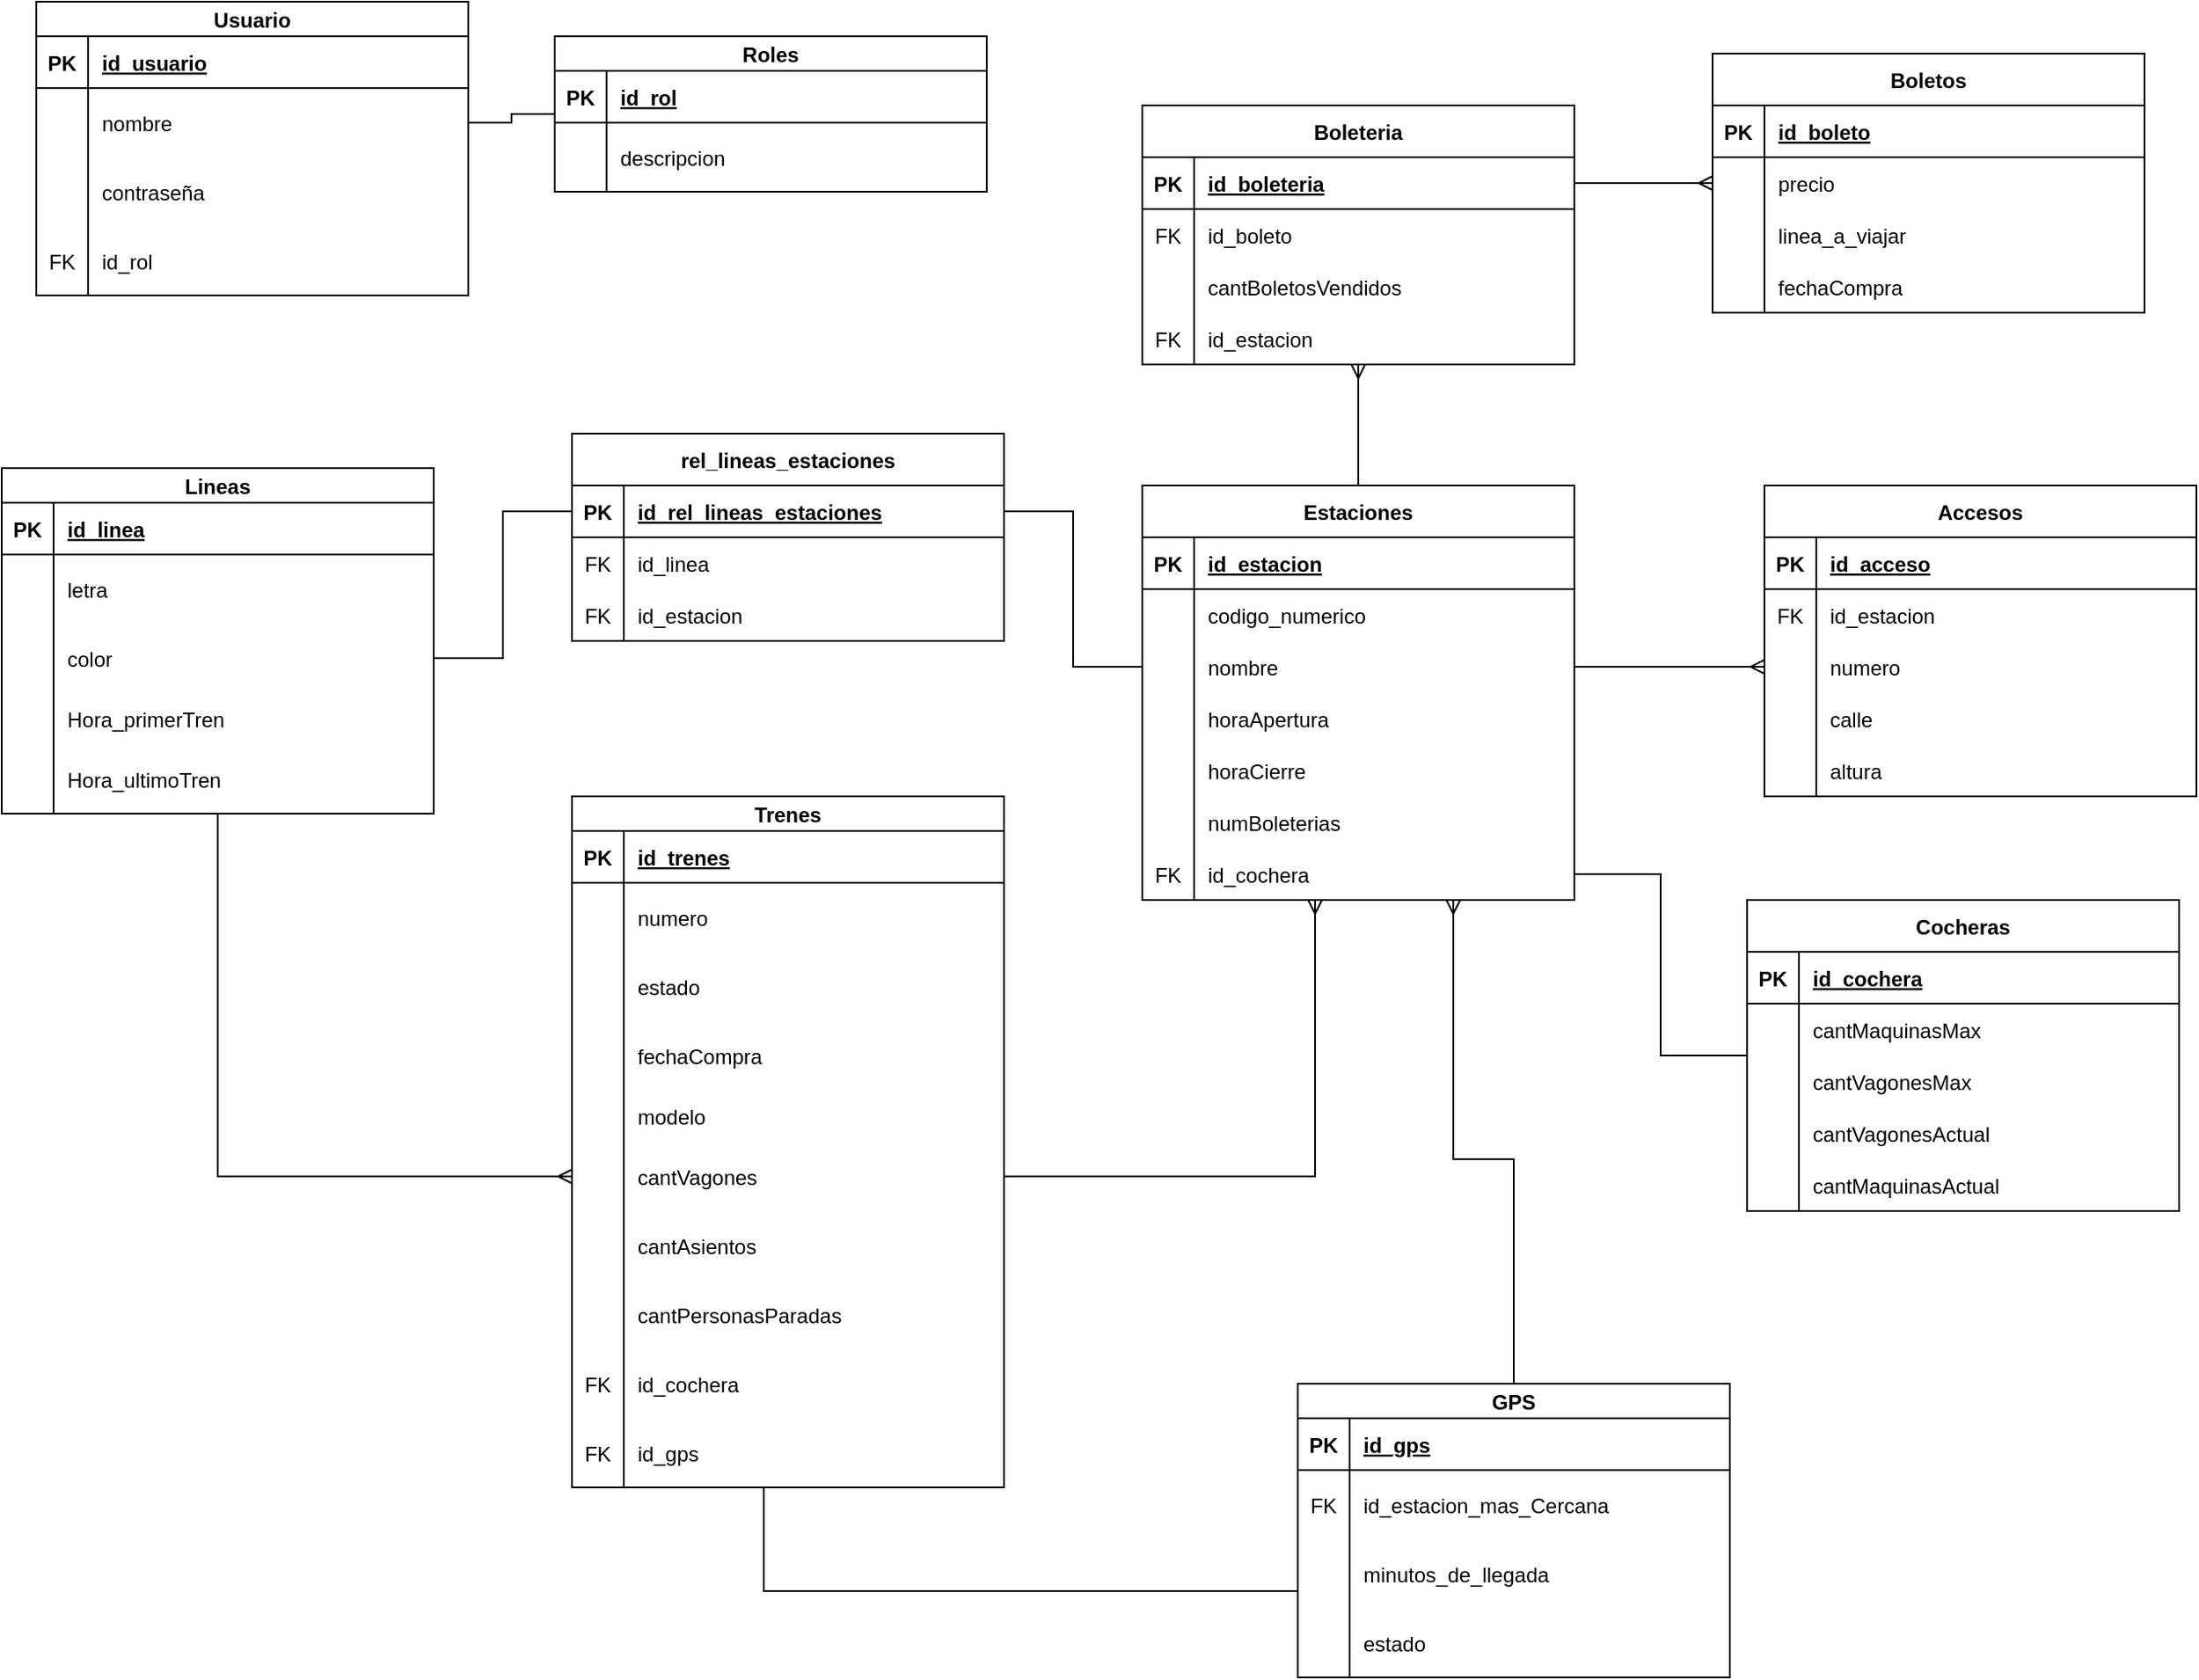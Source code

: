 <mxfile version="20.5.2" type="device"><diagram id="R2lEEEUBdFMjLlhIrx00" name="Page-1"><mxGraphModel dx="1632" dy="1568" grid="1" gridSize="10" guides="1" tooltips="1" connect="1" arrows="1" fold="1" page="1" pageScale="1" pageWidth="850" pageHeight="1100" math="0" shadow="0" extFonts="Permanent Marker^https://fonts.googleapis.com/css?family=Permanent+Marker"><root><mxCell id="0"/><mxCell id="1" parent="0"/><mxCell id="hpJA2LqUH5ZetLMSeUT0-90" style="edgeStyle=orthogonalEdgeStyle;rounded=0;orthogonalLoop=1;jettySize=auto;html=1;exitX=0.5;exitY=0;exitDx=0;exitDy=0;fontColor=none;endArrow=ERmany;endFill=0;" parent="1" source="C-vyLk0tnHw3VtMMgP7b-2" target="hpJA2LqUH5ZetLMSeUT0-71" edge="1"><mxGeometry relative="1" as="geometry"/></mxCell><mxCell id="C-vyLk0tnHw3VtMMgP7b-2" value="Estaciones" style="shape=table;startSize=30;container=1;collapsible=1;childLayout=tableLayout;fixedRows=1;rowLines=0;fontStyle=1;align=center;resizeLast=1;" parent="1" vertex="1"><mxGeometry x="580" y="50" width="250" height="240" as="geometry"/></mxCell><mxCell id="C-vyLk0tnHw3VtMMgP7b-3" value="" style="shape=partialRectangle;collapsible=0;dropTarget=0;pointerEvents=0;fillColor=none;points=[[0,0.5],[1,0.5]];portConstraint=eastwest;top=0;left=0;right=0;bottom=1;" parent="C-vyLk0tnHw3VtMMgP7b-2" vertex="1"><mxGeometry y="30" width="250" height="30" as="geometry"/></mxCell><mxCell id="C-vyLk0tnHw3VtMMgP7b-4" value="PK" style="shape=partialRectangle;overflow=hidden;connectable=0;fillColor=none;top=0;left=0;bottom=0;right=0;fontStyle=1;" parent="C-vyLk0tnHw3VtMMgP7b-3" vertex="1"><mxGeometry width="30" height="30" as="geometry"><mxRectangle width="30" height="30" as="alternateBounds"/></mxGeometry></mxCell><mxCell id="C-vyLk0tnHw3VtMMgP7b-5" value="id_estacion" style="shape=partialRectangle;overflow=hidden;connectable=0;fillColor=none;top=0;left=0;bottom=0;right=0;align=left;spacingLeft=6;fontStyle=5;" parent="C-vyLk0tnHw3VtMMgP7b-3" vertex="1"><mxGeometry x="30" width="220" height="30" as="geometry"><mxRectangle width="220" height="30" as="alternateBounds"/></mxGeometry></mxCell><mxCell id="C-vyLk0tnHw3VtMMgP7b-6" value="" style="shape=partialRectangle;collapsible=0;dropTarget=0;pointerEvents=0;fillColor=none;points=[[0,0.5],[1,0.5]];portConstraint=eastwest;top=0;left=0;right=0;bottom=0;" parent="C-vyLk0tnHw3VtMMgP7b-2" vertex="1"><mxGeometry y="60" width="250" height="30" as="geometry"/></mxCell><mxCell id="C-vyLk0tnHw3VtMMgP7b-7" value="" style="shape=partialRectangle;overflow=hidden;connectable=0;fillColor=none;top=0;left=0;bottom=0;right=0;" parent="C-vyLk0tnHw3VtMMgP7b-6" vertex="1"><mxGeometry width="30" height="30" as="geometry"><mxRectangle width="30" height="30" as="alternateBounds"/></mxGeometry></mxCell><mxCell id="C-vyLk0tnHw3VtMMgP7b-8" value="codigo_numerico" style="shape=partialRectangle;overflow=hidden;connectable=0;fillColor=none;top=0;left=0;bottom=0;right=0;align=left;spacingLeft=6;" parent="C-vyLk0tnHw3VtMMgP7b-6" vertex="1"><mxGeometry x="30" width="220" height="30" as="geometry"><mxRectangle width="220" height="30" as="alternateBounds"/></mxGeometry></mxCell><mxCell id="C-vyLk0tnHw3VtMMgP7b-9" value="" style="shape=partialRectangle;collapsible=0;dropTarget=0;pointerEvents=0;fillColor=none;points=[[0,0.5],[1,0.5]];portConstraint=eastwest;top=0;left=0;right=0;bottom=0;" parent="C-vyLk0tnHw3VtMMgP7b-2" vertex="1"><mxGeometry y="90" width="250" height="30" as="geometry"/></mxCell><mxCell id="C-vyLk0tnHw3VtMMgP7b-10" value="" style="shape=partialRectangle;overflow=hidden;connectable=0;fillColor=none;top=0;left=0;bottom=0;right=0;" parent="C-vyLk0tnHw3VtMMgP7b-9" vertex="1"><mxGeometry width="30" height="30" as="geometry"><mxRectangle width="30" height="30" as="alternateBounds"/></mxGeometry></mxCell><mxCell id="C-vyLk0tnHw3VtMMgP7b-11" value="nombre" style="shape=partialRectangle;overflow=hidden;connectable=0;fillColor=none;top=0;left=0;bottom=0;right=0;align=left;spacingLeft=6;" parent="C-vyLk0tnHw3VtMMgP7b-9" vertex="1"><mxGeometry x="30" width="220" height="30" as="geometry"><mxRectangle width="220" height="30" as="alternateBounds"/></mxGeometry></mxCell><mxCell id="hpJA2LqUH5ZetLMSeUT0-10" style="shape=partialRectangle;collapsible=0;dropTarget=0;pointerEvents=0;fillColor=none;points=[[0,0.5],[1,0.5]];portConstraint=eastwest;top=0;left=0;right=0;bottom=0;" parent="C-vyLk0tnHw3VtMMgP7b-2" vertex="1"><mxGeometry y="120" width="250" height="30" as="geometry"/></mxCell><mxCell id="hpJA2LqUH5ZetLMSeUT0-11" style="shape=partialRectangle;overflow=hidden;connectable=0;fillColor=none;top=0;left=0;bottom=0;right=0;" parent="hpJA2LqUH5ZetLMSeUT0-10" vertex="1"><mxGeometry width="30" height="30" as="geometry"><mxRectangle width="30" height="30" as="alternateBounds"/></mxGeometry></mxCell><mxCell id="hpJA2LqUH5ZetLMSeUT0-12" value="horaApertura" style="shape=partialRectangle;overflow=hidden;connectable=0;fillColor=none;top=0;left=0;bottom=0;right=0;align=left;spacingLeft=6;" parent="hpJA2LqUH5ZetLMSeUT0-10" vertex="1"><mxGeometry x="30" width="220" height="30" as="geometry"><mxRectangle width="220" height="30" as="alternateBounds"/></mxGeometry></mxCell><mxCell id="hpJA2LqUH5ZetLMSeUT0-13" style="shape=partialRectangle;collapsible=0;dropTarget=0;pointerEvents=0;fillColor=none;points=[[0,0.5],[1,0.5]];portConstraint=eastwest;top=0;left=0;right=0;bottom=0;" parent="C-vyLk0tnHw3VtMMgP7b-2" vertex="1"><mxGeometry y="150" width="250" height="30" as="geometry"/></mxCell><mxCell id="hpJA2LqUH5ZetLMSeUT0-14" style="shape=partialRectangle;overflow=hidden;connectable=0;fillColor=none;top=0;left=0;bottom=0;right=0;" parent="hpJA2LqUH5ZetLMSeUT0-13" vertex="1"><mxGeometry width="30" height="30" as="geometry"><mxRectangle width="30" height="30" as="alternateBounds"/></mxGeometry></mxCell><mxCell id="hpJA2LqUH5ZetLMSeUT0-15" value="horaCierre" style="shape=partialRectangle;overflow=hidden;connectable=0;fillColor=none;top=0;left=0;bottom=0;right=0;align=left;spacingLeft=6;" parent="hpJA2LqUH5ZetLMSeUT0-13" vertex="1"><mxGeometry x="30" width="220" height="30" as="geometry"><mxRectangle width="220" height="30" as="alternateBounds"/></mxGeometry></mxCell><mxCell id="hpJA2LqUH5ZetLMSeUT0-68" style="shape=partialRectangle;collapsible=0;dropTarget=0;pointerEvents=0;fillColor=none;points=[[0,0.5],[1,0.5]];portConstraint=eastwest;top=0;left=0;right=0;bottom=0;" parent="C-vyLk0tnHw3VtMMgP7b-2" vertex="1"><mxGeometry y="180" width="250" height="30" as="geometry"/></mxCell><mxCell id="hpJA2LqUH5ZetLMSeUT0-69" style="shape=partialRectangle;overflow=hidden;connectable=0;fillColor=none;top=0;left=0;bottom=0;right=0;" parent="hpJA2LqUH5ZetLMSeUT0-68" vertex="1"><mxGeometry width="30" height="30" as="geometry"><mxRectangle width="30" height="30" as="alternateBounds"/></mxGeometry></mxCell><mxCell id="hpJA2LqUH5ZetLMSeUT0-70" value="numBoleterias" style="shape=partialRectangle;overflow=hidden;connectable=0;fillColor=none;top=0;left=0;bottom=0;right=0;align=left;spacingLeft=6;" parent="hpJA2LqUH5ZetLMSeUT0-68" vertex="1"><mxGeometry x="30" width="220" height="30" as="geometry"><mxRectangle width="220" height="30" as="alternateBounds"/></mxGeometry></mxCell><mxCell id="oNIeHnltg7Y8jVuYAkDZ-1" style="shape=partialRectangle;collapsible=0;dropTarget=0;pointerEvents=0;fillColor=none;points=[[0,0.5],[1,0.5]];portConstraint=eastwest;top=0;left=0;right=0;bottom=0;" parent="C-vyLk0tnHw3VtMMgP7b-2" vertex="1"><mxGeometry y="210" width="250" height="30" as="geometry"/></mxCell><mxCell id="oNIeHnltg7Y8jVuYAkDZ-2" value="FK" style="shape=partialRectangle;overflow=hidden;connectable=0;fillColor=none;top=0;left=0;bottom=0;right=0;" parent="oNIeHnltg7Y8jVuYAkDZ-1" vertex="1"><mxGeometry width="30" height="30" as="geometry"><mxRectangle width="30" height="30" as="alternateBounds"/></mxGeometry></mxCell><mxCell id="oNIeHnltg7Y8jVuYAkDZ-3" value="id_cochera" style="shape=partialRectangle;overflow=hidden;connectable=0;fillColor=none;top=0;left=0;bottom=0;right=0;align=left;spacingLeft=6;" parent="oNIeHnltg7Y8jVuYAkDZ-1" vertex="1"><mxGeometry x="30" width="220" height="30" as="geometry"><mxRectangle width="220" height="30" as="alternateBounds"/></mxGeometry></mxCell><mxCell id="C-vyLk0tnHw3VtMMgP7b-13" value="rel_lineas_estaciones" style="shape=table;startSize=30;container=1;collapsible=1;childLayout=tableLayout;fixedRows=1;rowLines=0;fontStyle=1;align=center;resizeLast=1;" parent="1" vertex="1"><mxGeometry x="250" y="20" width="250" height="120" as="geometry"/></mxCell><mxCell id="C-vyLk0tnHw3VtMMgP7b-14" value="" style="shape=partialRectangle;collapsible=0;dropTarget=0;pointerEvents=0;fillColor=none;points=[[0,0.5],[1,0.5]];portConstraint=eastwest;top=0;left=0;right=0;bottom=1;" parent="C-vyLk0tnHw3VtMMgP7b-13" vertex="1"><mxGeometry y="30" width="250" height="30" as="geometry"/></mxCell><mxCell id="C-vyLk0tnHw3VtMMgP7b-15" value="PK" style="shape=partialRectangle;overflow=hidden;connectable=0;fillColor=none;top=0;left=0;bottom=0;right=0;fontStyle=1;" parent="C-vyLk0tnHw3VtMMgP7b-14" vertex="1"><mxGeometry width="30" height="30" as="geometry"><mxRectangle width="30" height="30" as="alternateBounds"/></mxGeometry></mxCell><mxCell id="C-vyLk0tnHw3VtMMgP7b-16" value="id_rel_lineas_estaciones" style="shape=partialRectangle;overflow=hidden;connectable=0;fillColor=none;top=0;left=0;bottom=0;right=0;align=left;spacingLeft=6;fontStyle=5;" parent="C-vyLk0tnHw3VtMMgP7b-14" vertex="1"><mxGeometry x="30" width="220" height="30" as="geometry"><mxRectangle width="220" height="30" as="alternateBounds"/></mxGeometry></mxCell><mxCell id="C-vyLk0tnHw3VtMMgP7b-17" value="" style="shape=partialRectangle;collapsible=0;dropTarget=0;pointerEvents=0;fillColor=none;points=[[0,0.5],[1,0.5]];portConstraint=eastwest;top=0;left=0;right=0;bottom=0;" parent="C-vyLk0tnHw3VtMMgP7b-13" vertex="1"><mxGeometry y="60" width="250" height="30" as="geometry"/></mxCell><mxCell id="C-vyLk0tnHw3VtMMgP7b-18" value="FK" style="shape=partialRectangle;overflow=hidden;connectable=0;fillColor=none;top=0;left=0;bottom=0;right=0;" parent="C-vyLk0tnHw3VtMMgP7b-17" vertex="1"><mxGeometry width="30" height="30" as="geometry"><mxRectangle width="30" height="30" as="alternateBounds"/></mxGeometry></mxCell><mxCell id="C-vyLk0tnHw3VtMMgP7b-19" value="id_linea" style="shape=partialRectangle;overflow=hidden;connectable=0;fillColor=none;top=0;left=0;bottom=0;right=0;align=left;spacingLeft=6;" parent="C-vyLk0tnHw3VtMMgP7b-17" vertex="1"><mxGeometry x="30" width="220" height="30" as="geometry"><mxRectangle width="220" height="30" as="alternateBounds"/></mxGeometry></mxCell><mxCell id="C-vyLk0tnHw3VtMMgP7b-20" value="" style="shape=partialRectangle;collapsible=0;dropTarget=0;pointerEvents=0;fillColor=none;points=[[0,0.5],[1,0.5]];portConstraint=eastwest;top=0;left=0;right=0;bottom=0;" parent="C-vyLk0tnHw3VtMMgP7b-13" vertex="1"><mxGeometry y="90" width="250" height="30" as="geometry"/></mxCell><mxCell id="C-vyLk0tnHw3VtMMgP7b-21" value="FK" style="shape=partialRectangle;overflow=hidden;connectable=0;fillColor=none;top=0;left=0;bottom=0;right=0;" parent="C-vyLk0tnHw3VtMMgP7b-20" vertex="1"><mxGeometry width="30" height="30" as="geometry"><mxRectangle width="30" height="30" as="alternateBounds"/></mxGeometry></mxCell><mxCell id="C-vyLk0tnHw3VtMMgP7b-22" value="id_estacion" style="shape=partialRectangle;overflow=hidden;connectable=0;fillColor=none;top=0;left=0;bottom=0;right=0;align=left;spacingLeft=6;" parent="C-vyLk0tnHw3VtMMgP7b-20" vertex="1"><mxGeometry x="30" width="220" height="30" as="geometry"><mxRectangle width="220" height="30" as="alternateBounds"/></mxGeometry></mxCell><mxCell id="C-vyLk0tnHw3VtMMgP7b-23" value="Lineas" style="shape=table;startSize=20;container=1;collapsible=1;childLayout=tableLayout;fixedRows=1;rowLines=0;fontStyle=1;align=center;resizeLast=1;" parent="1" vertex="1"><mxGeometry x="-80" y="40" width="250" height="200" as="geometry"/></mxCell><mxCell id="C-vyLk0tnHw3VtMMgP7b-24" value="" style="shape=partialRectangle;collapsible=0;dropTarget=0;pointerEvents=0;fillColor=none;points=[[0,0.5],[1,0.5]];portConstraint=eastwest;top=0;left=0;right=0;bottom=1;" parent="C-vyLk0tnHw3VtMMgP7b-23" vertex="1"><mxGeometry y="20" width="250" height="30" as="geometry"/></mxCell><mxCell id="C-vyLk0tnHw3VtMMgP7b-25" value="PK" style="shape=partialRectangle;overflow=hidden;connectable=0;fillColor=none;top=0;left=0;bottom=0;right=0;fontStyle=1;" parent="C-vyLk0tnHw3VtMMgP7b-24" vertex="1"><mxGeometry width="30" height="30" as="geometry"><mxRectangle width="30" height="30" as="alternateBounds"/></mxGeometry></mxCell><mxCell id="C-vyLk0tnHw3VtMMgP7b-26" value="id_linea" style="shape=partialRectangle;overflow=hidden;connectable=0;fillColor=none;top=0;left=0;bottom=0;right=0;align=left;spacingLeft=6;fontStyle=5;" parent="C-vyLk0tnHw3VtMMgP7b-24" vertex="1"><mxGeometry x="30" width="220" height="30" as="geometry"><mxRectangle width="220" height="30" as="alternateBounds"/></mxGeometry></mxCell><mxCell id="C-vyLk0tnHw3VtMMgP7b-27" value="" style="shape=partialRectangle;collapsible=0;dropTarget=0;pointerEvents=0;fillColor=none;points=[[0,0.5],[1,0.5]];portConstraint=eastwest;top=0;left=0;right=0;bottom=0;" parent="C-vyLk0tnHw3VtMMgP7b-23" vertex="1"><mxGeometry y="50" width="250" height="40" as="geometry"/></mxCell><mxCell id="C-vyLk0tnHw3VtMMgP7b-28" value="" style="shape=partialRectangle;overflow=hidden;connectable=0;fillColor=none;top=0;left=0;bottom=0;right=0;" parent="C-vyLk0tnHw3VtMMgP7b-27" vertex="1"><mxGeometry width="30" height="40" as="geometry"><mxRectangle width="30" height="40" as="alternateBounds"/></mxGeometry></mxCell><mxCell id="C-vyLk0tnHw3VtMMgP7b-29" value="letra" style="shape=partialRectangle;overflow=hidden;connectable=0;fillColor=none;top=0;left=0;bottom=0;right=0;align=left;spacingLeft=6;" parent="C-vyLk0tnHw3VtMMgP7b-27" vertex="1"><mxGeometry x="30" width="220" height="40" as="geometry"><mxRectangle width="220" height="40" as="alternateBounds"/></mxGeometry></mxCell><mxCell id="hpJA2LqUH5ZetLMSeUT0-1" style="shape=partialRectangle;collapsible=0;dropTarget=0;pointerEvents=0;fillColor=none;points=[[0,0.5],[1,0.5]];portConstraint=eastwest;top=0;left=0;right=0;bottom=0;" parent="C-vyLk0tnHw3VtMMgP7b-23" vertex="1"><mxGeometry y="90" width="250" height="40" as="geometry"/></mxCell><mxCell id="hpJA2LqUH5ZetLMSeUT0-2" style="shape=partialRectangle;overflow=hidden;connectable=0;fillColor=none;top=0;left=0;bottom=0;right=0;" parent="hpJA2LqUH5ZetLMSeUT0-1" vertex="1"><mxGeometry width="30" height="40" as="geometry"><mxRectangle width="30" height="40" as="alternateBounds"/></mxGeometry></mxCell><mxCell id="hpJA2LqUH5ZetLMSeUT0-3" value="color" style="shape=partialRectangle;overflow=hidden;connectable=0;fillColor=none;top=0;left=0;bottom=0;right=0;align=left;spacingLeft=6;" parent="hpJA2LqUH5ZetLMSeUT0-1" vertex="1"><mxGeometry x="30" width="220" height="40" as="geometry"><mxRectangle width="220" height="40" as="alternateBounds"/></mxGeometry></mxCell><mxCell id="hpJA2LqUH5ZetLMSeUT0-4" style="shape=partialRectangle;collapsible=0;dropTarget=0;pointerEvents=0;fillColor=none;points=[[0,0.5],[1,0.5]];portConstraint=eastwest;top=0;left=0;right=0;bottom=0;" parent="C-vyLk0tnHw3VtMMgP7b-23" vertex="1"><mxGeometry y="130" width="250" height="30" as="geometry"/></mxCell><mxCell id="hpJA2LqUH5ZetLMSeUT0-5" style="shape=partialRectangle;overflow=hidden;connectable=0;fillColor=none;top=0;left=0;bottom=0;right=0;" parent="hpJA2LqUH5ZetLMSeUT0-4" vertex="1"><mxGeometry width="30" height="30" as="geometry"><mxRectangle width="30" height="30" as="alternateBounds"/></mxGeometry></mxCell><mxCell id="hpJA2LqUH5ZetLMSeUT0-6" value="Hora_primerTren" style="shape=partialRectangle;overflow=hidden;connectable=0;fillColor=none;top=0;left=0;bottom=0;right=0;align=left;spacingLeft=6;" parent="hpJA2LqUH5ZetLMSeUT0-4" vertex="1"><mxGeometry x="30" width="220" height="30" as="geometry"><mxRectangle width="220" height="30" as="alternateBounds"/></mxGeometry></mxCell><mxCell id="hpJA2LqUH5ZetLMSeUT0-7" style="shape=partialRectangle;collapsible=0;dropTarget=0;pointerEvents=0;fillColor=none;points=[[0,0.5],[1,0.5]];portConstraint=eastwest;top=0;left=0;right=0;bottom=0;" parent="C-vyLk0tnHw3VtMMgP7b-23" vertex="1"><mxGeometry y="160" width="250" height="40" as="geometry"/></mxCell><mxCell id="hpJA2LqUH5ZetLMSeUT0-8" style="shape=partialRectangle;overflow=hidden;connectable=0;fillColor=none;top=0;left=0;bottom=0;right=0;" parent="hpJA2LqUH5ZetLMSeUT0-7" vertex="1"><mxGeometry width="30" height="40" as="geometry"><mxRectangle width="30" height="40" as="alternateBounds"/></mxGeometry></mxCell><mxCell id="hpJA2LqUH5ZetLMSeUT0-9" value="Hora_ultimoTren" style="shape=partialRectangle;overflow=hidden;connectable=0;fillColor=none;top=0;left=0;bottom=0;right=0;align=left;spacingLeft=6;" parent="hpJA2LqUH5ZetLMSeUT0-7" vertex="1"><mxGeometry x="30" width="220" height="40" as="geometry"><mxRectangle width="220" height="40" as="alternateBounds"/></mxGeometry></mxCell><mxCell id="hpJA2LqUH5ZetLMSeUT0-16" style="edgeStyle=orthogonalEdgeStyle;rounded=0;orthogonalLoop=1;jettySize=auto;html=1;exitX=1;exitY=0.5;exitDx=0;exitDy=0;entryX=0;entryY=0.5;entryDx=0;entryDy=0;fontColor=none;endArrow=none;endFill=0;" parent="1" source="hpJA2LqUH5ZetLMSeUT0-1" target="C-vyLk0tnHw3VtMMgP7b-14" edge="1"><mxGeometry relative="1" as="geometry"/></mxCell><mxCell id="hpJA2LqUH5ZetLMSeUT0-17" style="edgeStyle=orthogonalEdgeStyle;rounded=0;orthogonalLoop=1;jettySize=auto;html=1;exitX=1;exitY=0.5;exitDx=0;exitDy=0;entryX=0;entryY=0.5;entryDx=0;entryDy=0;fontColor=none;endArrow=none;endFill=0;" parent="1" source="C-vyLk0tnHw3VtMMgP7b-14" target="C-vyLk0tnHw3VtMMgP7b-9" edge="1"><mxGeometry relative="1" as="geometry"/></mxCell><mxCell id="hpJA2LqUH5ZetLMSeUT0-18" value="Accesos" style="shape=table;startSize=30;container=1;collapsible=1;childLayout=tableLayout;fixedRows=1;rowLines=0;fontStyle=1;align=center;resizeLast=1;" parent="1" vertex="1"><mxGeometry x="940" y="50" width="250" height="180" as="geometry"/></mxCell><mxCell id="hpJA2LqUH5ZetLMSeUT0-19" value="" style="shape=partialRectangle;collapsible=0;dropTarget=0;pointerEvents=0;fillColor=none;points=[[0,0.5],[1,0.5]];portConstraint=eastwest;top=0;left=0;right=0;bottom=1;" parent="hpJA2LqUH5ZetLMSeUT0-18" vertex="1"><mxGeometry y="30" width="250" height="30" as="geometry"/></mxCell><mxCell id="hpJA2LqUH5ZetLMSeUT0-20" value="PK" style="shape=partialRectangle;overflow=hidden;connectable=0;fillColor=none;top=0;left=0;bottom=0;right=0;fontStyle=1;" parent="hpJA2LqUH5ZetLMSeUT0-19" vertex="1"><mxGeometry width="30" height="30" as="geometry"><mxRectangle width="30" height="30" as="alternateBounds"/></mxGeometry></mxCell><mxCell id="hpJA2LqUH5ZetLMSeUT0-21" value="id_acceso" style="shape=partialRectangle;overflow=hidden;connectable=0;fillColor=none;top=0;left=0;bottom=0;right=0;align=left;spacingLeft=6;fontStyle=5;" parent="hpJA2LqUH5ZetLMSeUT0-19" vertex="1"><mxGeometry x="30" width="220" height="30" as="geometry"><mxRectangle width="220" height="30" as="alternateBounds"/></mxGeometry></mxCell><mxCell id="WOpJyJo817d6pUnmJK9m-7" style="shape=partialRectangle;collapsible=0;dropTarget=0;pointerEvents=0;fillColor=none;points=[[0,0.5],[1,0.5]];portConstraint=eastwest;top=0;left=0;right=0;bottom=0;" parent="hpJA2LqUH5ZetLMSeUT0-18" vertex="1"><mxGeometry y="60" width="250" height="30" as="geometry"/></mxCell><mxCell id="WOpJyJo817d6pUnmJK9m-8" value="FK" style="shape=partialRectangle;overflow=hidden;connectable=0;fillColor=none;top=0;left=0;bottom=0;right=0;" parent="WOpJyJo817d6pUnmJK9m-7" vertex="1"><mxGeometry width="30" height="30" as="geometry"><mxRectangle width="30" height="30" as="alternateBounds"/></mxGeometry></mxCell><mxCell id="WOpJyJo817d6pUnmJK9m-9" value="id_estacion" style="shape=partialRectangle;overflow=hidden;connectable=0;fillColor=none;top=0;left=0;bottom=0;right=0;align=left;spacingLeft=6;" parent="WOpJyJo817d6pUnmJK9m-7" vertex="1"><mxGeometry x="30" width="220" height="30" as="geometry"><mxRectangle width="220" height="30" as="alternateBounds"/></mxGeometry></mxCell><mxCell id="hpJA2LqUH5ZetLMSeUT0-22" value="" style="shape=partialRectangle;collapsible=0;dropTarget=0;pointerEvents=0;fillColor=none;points=[[0,0.5],[1,0.5]];portConstraint=eastwest;top=0;left=0;right=0;bottom=0;" parent="hpJA2LqUH5ZetLMSeUT0-18" vertex="1"><mxGeometry y="90" width="250" height="30" as="geometry"/></mxCell><mxCell id="hpJA2LqUH5ZetLMSeUT0-23" value="" style="shape=partialRectangle;overflow=hidden;connectable=0;fillColor=none;top=0;left=0;bottom=0;right=0;" parent="hpJA2LqUH5ZetLMSeUT0-22" vertex="1"><mxGeometry width="30" height="30" as="geometry"><mxRectangle width="30" height="30" as="alternateBounds"/></mxGeometry></mxCell><mxCell id="hpJA2LqUH5ZetLMSeUT0-24" value="numero" style="shape=partialRectangle;overflow=hidden;connectable=0;fillColor=none;top=0;left=0;bottom=0;right=0;align=left;spacingLeft=6;" parent="hpJA2LqUH5ZetLMSeUT0-22" vertex="1"><mxGeometry x="30" width="220" height="30" as="geometry"><mxRectangle width="220" height="30" as="alternateBounds"/></mxGeometry></mxCell><mxCell id="hpJA2LqUH5ZetLMSeUT0-25" value="" style="shape=partialRectangle;collapsible=0;dropTarget=0;pointerEvents=0;fillColor=none;points=[[0,0.5],[1,0.5]];portConstraint=eastwest;top=0;left=0;right=0;bottom=0;" parent="hpJA2LqUH5ZetLMSeUT0-18" vertex="1"><mxGeometry y="120" width="250" height="30" as="geometry"/></mxCell><mxCell id="hpJA2LqUH5ZetLMSeUT0-26" value="" style="shape=partialRectangle;overflow=hidden;connectable=0;fillColor=none;top=0;left=0;bottom=0;right=0;" parent="hpJA2LqUH5ZetLMSeUT0-25" vertex="1"><mxGeometry width="30" height="30" as="geometry"><mxRectangle width="30" height="30" as="alternateBounds"/></mxGeometry></mxCell><mxCell id="hpJA2LqUH5ZetLMSeUT0-27" value="calle" style="shape=partialRectangle;overflow=hidden;connectable=0;fillColor=none;top=0;left=0;bottom=0;right=0;align=left;spacingLeft=6;" parent="hpJA2LqUH5ZetLMSeUT0-25" vertex="1"><mxGeometry x="30" width="220" height="30" as="geometry"><mxRectangle width="220" height="30" as="alternateBounds"/></mxGeometry></mxCell><mxCell id="hpJA2LqUH5ZetLMSeUT0-28" style="shape=partialRectangle;collapsible=0;dropTarget=0;pointerEvents=0;fillColor=none;points=[[0,0.5],[1,0.5]];portConstraint=eastwest;top=0;left=0;right=0;bottom=0;" parent="hpJA2LqUH5ZetLMSeUT0-18" vertex="1"><mxGeometry y="150" width="250" height="30" as="geometry"/></mxCell><mxCell id="hpJA2LqUH5ZetLMSeUT0-29" style="shape=partialRectangle;overflow=hidden;connectable=0;fillColor=none;top=0;left=0;bottom=0;right=0;" parent="hpJA2LqUH5ZetLMSeUT0-28" vertex="1"><mxGeometry width="30" height="30" as="geometry"><mxRectangle width="30" height="30" as="alternateBounds"/></mxGeometry></mxCell><mxCell id="hpJA2LqUH5ZetLMSeUT0-30" value="altura" style="shape=partialRectangle;overflow=hidden;connectable=0;fillColor=none;top=0;left=0;bottom=0;right=0;align=left;spacingLeft=6;" parent="hpJA2LqUH5ZetLMSeUT0-28" vertex="1"><mxGeometry x="30" width="220" height="30" as="geometry"><mxRectangle width="220" height="30" as="alternateBounds"/></mxGeometry></mxCell><mxCell id="hpJA2LqUH5ZetLMSeUT0-34" style="edgeStyle=orthogonalEdgeStyle;rounded=0;orthogonalLoop=1;jettySize=auto;html=1;exitX=1;exitY=0.5;exitDx=0;exitDy=0;entryX=0;entryY=0.5;entryDx=0;entryDy=0;fontColor=none;endArrow=ERmany;endFill=0;" parent="1" source="C-vyLk0tnHw3VtMMgP7b-9" target="hpJA2LqUH5ZetLMSeUT0-22" edge="1"><mxGeometry relative="1" as="geometry"/></mxCell><mxCell id="hpJA2LqUH5ZetLMSeUT0-63" style="edgeStyle=orthogonalEdgeStyle;rounded=0;orthogonalLoop=1;jettySize=auto;html=1;fontColor=none;endArrow=ERmany;endFill=0;entryX=0;entryY=0.5;entryDx=0;entryDy=0;" parent="1" source="C-vyLk0tnHw3VtMMgP7b-23" target="hpJA2LqUH5ZetLMSeUT0-48" edge="1"><mxGeometry relative="1" as="geometry"/></mxCell><mxCell id="hpJA2LqUH5ZetLMSeUT0-35" value="Trenes" style="shape=table;startSize=20;container=1;collapsible=1;childLayout=tableLayout;fixedRows=1;rowLines=0;fontStyle=1;align=center;resizeLast=1;" parent="1" vertex="1"><mxGeometry x="250" y="230" width="250" height="400" as="geometry"/></mxCell><mxCell id="hpJA2LqUH5ZetLMSeUT0-36" value="" style="shape=partialRectangle;collapsible=0;dropTarget=0;pointerEvents=0;fillColor=none;points=[[0,0.5],[1,0.5]];portConstraint=eastwest;top=0;left=0;right=0;bottom=1;" parent="hpJA2LqUH5ZetLMSeUT0-35" vertex="1"><mxGeometry y="20" width="250" height="30" as="geometry"/></mxCell><mxCell id="hpJA2LqUH5ZetLMSeUT0-37" value="PK" style="shape=partialRectangle;overflow=hidden;connectable=0;fillColor=none;top=0;left=0;bottom=0;right=0;fontStyle=1;" parent="hpJA2LqUH5ZetLMSeUT0-36" vertex="1"><mxGeometry width="30" height="30" as="geometry"><mxRectangle width="30" height="30" as="alternateBounds"/></mxGeometry></mxCell><mxCell id="hpJA2LqUH5ZetLMSeUT0-38" value="id_trenes" style="shape=partialRectangle;overflow=hidden;connectable=0;fillColor=none;top=0;left=0;bottom=0;right=0;align=left;spacingLeft=6;fontStyle=5;" parent="hpJA2LqUH5ZetLMSeUT0-36" vertex="1"><mxGeometry x="30" width="220" height="30" as="geometry"><mxRectangle width="220" height="30" as="alternateBounds"/></mxGeometry></mxCell><mxCell id="hpJA2LqUH5ZetLMSeUT0-39" value="" style="shape=partialRectangle;collapsible=0;dropTarget=0;pointerEvents=0;fillColor=none;points=[[0,0.5],[1,0.5]];portConstraint=eastwest;top=0;left=0;right=0;bottom=0;" parent="hpJA2LqUH5ZetLMSeUT0-35" vertex="1"><mxGeometry y="50" width="250" height="40" as="geometry"/></mxCell><mxCell id="hpJA2LqUH5ZetLMSeUT0-40" value="" style="shape=partialRectangle;overflow=hidden;connectable=0;fillColor=none;top=0;left=0;bottom=0;right=0;" parent="hpJA2LqUH5ZetLMSeUT0-39" vertex="1"><mxGeometry width="30" height="40" as="geometry"><mxRectangle width="30" height="40" as="alternateBounds"/></mxGeometry></mxCell><mxCell id="hpJA2LqUH5ZetLMSeUT0-41" value="numero" style="shape=partialRectangle;overflow=hidden;connectable=0;fillColor=none;top=0;left=0;bottom=0;right=0;align=left;spacingLeft=6;" parent="hpJA2LqUH5ZetLMSeUT0-39" vertex="1"><mxGeometry x="30" width="220" height="40" as="geometry"><mxRectangle width="220" height="40" as="alternateBounds"/></mxGeometry></mxCell><mxCell id="hpJA2LqUH5ZetLMSeUT0-60" style="shape=partialRectangle;collapsible=0;dropTarget=0;pointerEvents=0;fillColor=none;points=[[0,0.5],[1,0.5]];portConstraint=eastwest;top=0;left=0;right=0;bottom=0;" parent="hpJA2LqUH5ZetLMSeUT0-35" vertex="1"><mxGeometry y="90" width="250" height="40" as="geometry"/></mxCell><mxCell id="hpJA2LqUH5ZetLMSeUT0-61" style="shape=partialRectangle;overflow=hidden;connectable=0;fillColor=none;top=0;left=0;bottom=0;right=0;" parent="hpJA2LqUH5ZetLMSeUT0-60" vertex="1"><mxGeometry width="30" height="40" as="geometry"><mxRectangle width="30" height="40" as="alternateBounds"/></mxGeometry></mxCell><mxCell id="hpJA2LqUH5ZetLMSeUT0-62" value="estado" style="shape=partialRectangle;overflow=hidden;connectable=0;fillColor=none;top=0;left=0;bottom=0;right=0;align=left;spacingLeft=6;" parent="hpJA2LqUH5ZetLMSeUT0-60" vertex="1"><mxGeometry x="30" width="220" height="40" as="geometry"><mxRectangle width="220" height="40" as="alternateBounds"/></mxGeometry></mxCell><mxCell id="hpJA2LqUH5ZetLMSeUT0-42" style="shape=partialRectangle;collapsible=0;dropTarget=0;pointerEvents=0;fillColor=none;points=[[0,0.5],[1,0.5]];portConstraint=eastwest;top=0;left=0;right=0;bottom=0;" parent="hpJA2LqUH5ZetLMSeUT0-35" vertex="1"><mxGeometry y="130" width="250" height="40" as="geometry"/></mxCell><mxCell id="hpJA2LqUH5ZetLMSeUT0-43" style="shape=partialRectangle;overflow=hidden;connectable=0;fillColor=none;top=0;left=0;bottom=0;right=0;" parent="hpJA2LqUH5ZetLMSeUT0-42" vertex="1"><mxGeometry width="30" height="40" as="geometry"><mxRectangle width="30" height="40" as="alternateBounds"/></mxGeometry></mxCell><mxCell id="hpJA2LqUH5ZetLMSeUT0-44" value="fechaCompra" style="shape=partialRectangle;overflow=hidden;connectable=0;fillColor=none;top=0;left=0;bottom=0;right=0;align=left;spacingLeft=6;" parent="hpJA2LqUH5ZetLMSeUT0-42" vertex="1"><mxGeometry x="30" width="220" height="40" as="geometry"><mxRectangle width="220" height="40" as="alternateBounds"/></mxGeometry></mxCell><mxCell id="hpJA2LqUH5ZetLMSeUT0-45" style="shape=partialRectangle;collapsible=0;dropTarget=0;pointerEvents=0;fillColor=none;points=[[0,0.5],[1,0.5]];portConstraint=eastwest;top=0;left=0;right=0;bottom=0;" parent="hpJA2LqUH5ZetLMSeUT0-35" vertex="1"><mxGeometry y="170" width="250" height="30" as="geometry"/></mxCell><mxCell id="hpJA2LqUH5ZetLMSeUT0-46" style="shape=partialRectangle;overflow=hidden;connectable=0;fillColor=none;top=0;left=0;bottom=0;right=0;" parent="hpJA2LqUH5ZetLMSeUT0-45" vertex="1"><mxGeometry width="30" height="30" as="geometry"><mxRectangle width="30" height="30" as="alternateBounds"/></mxGeometry></mxCell><mxCell id="hpJA2LqUH5ZetLMSeUT0-47" value="modelo" style="shape=partialRectangle;overflow=hidden;connectable=0;fillColor=none;top=0;left=0;bottom=0;right=0;align=left;spacingLeft=6;" parent="hpJA2LqUH5ZetLMSeUT0-45" vertex="1"><mxGeometry x="30" width="220" height="30" as="geometry"><mxRectangle width="220" height="30" as="alternateBounds"/></mxGeometry></mxCell><mxCell id="hpJA2LqUH5ZetLMSeUT0-48" style="shape=partialRectangle;collapsible=0;dropTarget=0;pointerEvents=0;fillColor=none;points=[[0,0.5],[1,0.5]];portConstraint=eastwest;top=0;left=0;right=0;bottom=0;" parent="hpJA2LqUH5ZetLMSeUT0-35" vertex="1"><mxGeometry y="200" width="250" height="40" as="geometry"/></mxCell><mxCell id="hpJA2LqUH5ZetLMSeUT0-49" style="shape=partialRectangle;overflow=hidden;connectable=0;fillColor=none;top=0;left=0;bottom=0;right=0;" parent="hpJA2LqUH5ZetLMSeUT0-48" vertex="1"><mxGeometry width="30" height="40" as="geometry"><mxRectangle width="30" height="40" as="alternateBounds"/></mxGeometry></mxCell><mxCell id="hpJA2LqUH5ZetLMSeUT0-50" value="cantVagones" style="shape=partialRectangle;overflow=hidden;connectable=0;fillColor=none;top=0;left=0;bottom=0;right=0;align=left;spacingLeft=6;" parent="hpJA2LqUH5ZetLMSeUT0-48" vertex="1"><mxGeometry x="30" width="220" height="40" as="geometry"><mxRectangle width="220" height="40" as="alternateBounds"/></mxGeometry></mxCell><mxCell id="hpJA2LqUH5ZetLMSeUT0-51" style="shape=partialRectangle;collapsible=0;dropTarget=0;pointerEvents=0;fillColor=none;points=[[0,0.5],[1,0.5]];portConstraint=eastwest;top=0;left=0;right=0;bottom=0;" parent="hpJA2LqUH5ZetLMSeUT0-35" vertex="1"><mxGeometry y="240" width="250" height="40" as="geometry"/></mxCell><mxCell id="hpJA2LqUH5ZetLMSeUT0-52" style="shape=partialRectangle;overflow=hidden;connectable=0;fillColor=none;top=0;left=0;bottom=0;right=0;" parent="hpJA2LqUH5ZetLMSeUT0-51" vertex="1"><mxGeometry width="30" height="40" as="geometry"><mxRectangle width="30" height="40" as="alternateBounds"/></mxGeometry></mxCell><mxCell id="hpJA2LqUH5ZetLMSeUT0-53" value="cantAsientos" style="shape=partialRectangle;overflow=hidden;connectable=0;fillColor=none;top=0;left=0;bottom=0;right=0;align=left;spacingLeft=6;" parent="hpJA2LqUH5ZetLMSeUT0-51" vertex="1"><mxGeometry x="30" width="220" height="40" as="geometry"><mxRectangle width="220" height="40" as="alternateBounds"/></mxGeometry></mxCell><mxCell id="hpJA2LqUH5ZetLMSeUT0-54" style="shape=partialRectangle;collapsible=0;dropTarget=0;pointerEvents=0;fillColor=none;points=[[0,0.5],[1,0.5]];portConstraint=eastwest;top=0;left=0;right=0;bottom=0;" parent="hpJA2LqUH5ZetLMSeUT0-35" vertex="1"><mxGeometry y="280" width="250" height="40" as="geometry"/></mxCell><mxCell id="hpJA2LqUH5ZetLMSeUT0-55" style="shape=partialRectangle;overflow=hidden;connectable=0;fillColor=none;top=0;left=0;bottom=0;right=0;" parent="hpJA2LqUH5ZetLMSeUT0-54" vertex="1"><mxGeometry width="30" height="40" as="geometry"><mxRectangle width="30" height="40" as="alternateBounds"/></mxGeometry></mxCell><mxCell id="hpJA2LqUH5ZetLMSeUT0-56" value="cantPersonasParadas" style="shape=partialRectangle;overflow=hidden;connectable=0;fillColor=none;top=0;left=0;bottom=0;right=0;align=left;spacingLeft=6;" parent="hpJA2LqUH5ZetLMSeUT0-54" vertex="1"><mxGeometry x="30" width="220" height="40" as="geometry"><mxRectangle width="220" height="40" as="alternateBounds"/></mxGeometry></mxCell><mxCell id="hpJA2LqUH5ZetLMSeUT0-64" style="shape=partialRectangle;collapsible=0;dropTarget=0;pointerEvents=0;fillColor=none;points=[[0,0.5],[1,0.5]];portConstraint=eastwest;top=0;left=0;right=0;bottom=0;" parent="hpJA2LqUH5ZetLMSeUT0-35" vertex="1"><mxGeometry y="320" width="250" height="40" as="geometry"/></mxCell><mxCell id="hpJA2LqUH5ZetLMSeUT0-65" value="FK" style="shape=partialRectangle;overflow=hidden;connectable=0;fillColor=none;top=0;left=0;bottom=0;right=0;" parent="hpJA2LqUH5ZetLMSeUT0-64" vertex="1"><mxGeometry width="30" height="40" as="geometry"><mxRectangle width="30" height="40" as="alternateBounds"/></mxGeometry></mxCell><mxCell id="hpJA2LqUH5ZetLMSeUT0-66" value="id_cochera" style="shape=partialRectangle;overflow=hidden;connectable=0;fillColor=none;top=0;left=0;bottom=0;right=0;align=left;spacingLeft=6;" parent="hpJA2LqUH5ZetLMSeUT0-64" vertex="1"><mxGeometry x="30" width="220" height="40" as="geometry"><mxRectangle width="220" height="40" as="alternateBounds"/></mxGeometry></mxCell><mxCell id="WOpJyJo817d6pUnmJK9m-1" style="shape=partialRectangle;collapsible=0;dropTarget=0;pointerEvents=0;fillColor=none;points=[[0,0.5],[1,0.5]];portConstraint=eastwest;top=0;left=0;right=0;bottom=0;" parent="hpJA2LqUH5ZetLMSeUT0-35" vertex="1"><mxGeometry y="360" width="250" height="40" as="geometry"/></mxCell><mxCell id="WOpJyJo817d6pUnmJK9m-2" value="FK" style="shape=partialRectangle;overflow=hidden;connectable=0;fillColor=none;top=0;left=0;bottom=0;right=0;" parent="WOpJyJo817d6pUnmJK9m-1" vertex="1"><mxGeometry width="30" height="40" as="geometry"><mxRectangle width="30" height="40" as="alternateBounds"/></mxGeometry></mxCell><mxCell id="WOpJyJo817d6pUnmJK9m-3" value="id_gps" style="shape=partialRectangle;overflow=hidden;connectable=0;fillColor=none;top=0;left=0;bottom=0;right=0;align=left;spacingLeft=6;" parent="WOpJyJo817d6pUnmJK9m-1" vertex="1"><mxGeometry x="30" width="220" height="40" as="geometry"><mxRectangle width="220" height="40" as="alternateBounds"/></mxGeometry></mxCell><mxCell id="hpJA2LqUH5ZetLMSeUT0-67" style="edgeStyle=orthogonalEdgeStyle;rounded=0;orthogonalLoop=1;jettySize=auto;html=1;exitX=1;exitY=0.5;exitDx=0;exitDy=0;fontColor=none;endArrow=ERmany;endFill=0;" parent="1" source="hpJA2LqUH5ZetLMSeUT0-48" target="C-vyLk0tnHw3VtMMgP7b-2" edge="1"><mxGeometry relative="1" as="geometry"><Array as="points"><mxPoint x="680" y="450"/></Array></mxGeometry></mxCell><mxCell id="hpJA2LqUH5ZetLMSeUT0-71" value="Boleteria" style="shape=table;startSize=30;container=1;collapsible=1;childLayout=tableLayout;fixedRows=1;rowLines=0;fontStyle=1;align=center;resizeLast=1;fontColor=none;" parent="1" vertex="1"><mxGeometry x="580" y="-170" width="250" height="150" as="geometry"/></mxCell><mxCell id="hpJA2LqUH5ZetLMSeUT0-72" value="" style="shape=partialRectangle;collapsible=0;dropTarget=0;pointerEvents=0;fillColor=none;points=[[0,0.5],[1,0.5]];portConstraint=eastwest;top=0;left=0;right=0;bottom=1;" parent="hpJA2LqUH5ZetLMSeUT0-71" vertex="1"><mxGeometry y="30" width="250" height="30" as="geometry"/></mxCell><mxCell id="hpJA2LqUH5ZetLMSeUT0-73" value="PK" style="shape=partialRectangle;overflow=hidden;connectable=0;fillColor=none;top=0;left=0;bottom=0;right=0;fontStyle=1;" parent="hpJA2LqUH5ZetLMSeUT0-72" vertex="1"><mxGeometry width="30" height="30" as="geometry"><mxRectangle width="30" height="30" as="alternateBounds"/></mxGeometry></mxCell><mxCell id="hpJA2LqUH5ZetLMSeUT0-74" value="id_boleteria" style="shape=partialRectangle;overflow=hidden;connectable=0;fillColor=none;top=0;left=0;bottom=0;right=0;align=left;spacingLeft=6;fontStyle=5;" parent="hpJA2LqUH5ZetLMSeUT0-72" vertex="1"><mxGeometry x="30" width="220" height="30" as="geometry"><mxRectangle width="220" height="30" as="alternateBounds"/></mxGeometry></mxCell><mxCell id="hpJA2LqUH5ZetLMSeUT0-75" value="" style="shape=partialRectangle;collapsible=0;dropTarget=0;pointerEvents=0;fillColor=none;points=[[0,0.5],[1,0.5]];portConstraint=eastwest;top=0;left=0;right=0;bottom=0;" parent="hpJA2LqUH5ZetLMSeUT0-71" vertex="1"><mxGeometry y="60" width="250" height="30" as="geometry"/></mxCell><mxCell id="hpJA2LqUH5ZetLMSeUT0-76" value="FK" style="shape=partialRectangle;overflow=hidden;connectable=0;fillColor=none;top=0;left=0;bottom=0;right=0;" parent="hpJA2LqUH5ZetLMSeUT0-75" vertex="1"><mxGeometry width="30" height="30" as="geometry"><mxRectangle width="30" height="30" as="alternateBounds"/></mxGeometry></mxCell><mxCell id="hpJA2LqUH5ZetLMSeUT0-77" value="id_boleto" style="shape=partialRectangle;overflow=hidden;connectable=0;fillColor=none;top=0;left=0;bottom=0;right=0;align=left;spacingLeft=6;" parent="hpJA2LqUH5ZetLMSeUT0-75" vertex="1"><mxGeometry x="30" width="220" height="30" as="geometry"><mxRectangle width="220" height="30" as="alternateBounds"/></mxGeometry></mxCell><mxCell id="hpJA2LqUH5ZetLMSeUT0-78" value="" style="shape=partialRectangle;collapsible=0;dropTarget=0;pointerEvents=0;fillColor=none;points=[[0,0.5],[1,0.5]];portConstraint=eastwest;top=0;left=0;right=0;bottom=0;" parent="hpJA2LqUH5ZetLMSeUT0-71" vertex="1"><mxGeometry y="90" width="250" height="30" as="geometry"/></mxCell><mxCell id="hpJA2LqUH5ZetLMSeUT0-79" value="" style="shape=partialRectangle;overflow=hidden;connectable=0;fillColor=none;top=0;left=0;bottom=0;right=0;" parent="hpJA2LqUH5ZetLMSeUT0-78" vertex="1"><mxGeometry width="30" height="30" as="geometry"><mxRectangle width="30" height="30" as="alternateBounds"/></mxGeometry></mxCell><mxCell id="hpJA2LqUH5ZetLMSeUT0-80" value="cantBoletosVendidos" style="shape=partialRectangle;overflow=hidden;connectable=0;fillColor=none;top=0;left=0;bottom=0;right=0;align=left;spacingLeft=6;" parent="hpJA2LqUH5ZetLMSeUT0-78" vertex="1"><mxGeometry x="30" width="220" height="30" as="geometry"><mxRectangle width="220" height="30" as="alternateBounds"/></mxGeometry></mxCell><mxCell id="f0nb8rkOQw8L6Ju1Uxy4-2" style="shape=partialRectangle;collapsible=0;dropTarget=0;pointerEvents=0;fillColor=none;points=[[0,0.5],[1,0.5]];portConstraint=eastwest;top=0;left=0;right=0;bottom=0;" parent="hpJA2LqUH5ZetLMSeUT0-71" vertex="1"><mxGeometry y="120" width="250" height="30" as="geometry"/></mxCell><mxCell id="f0nb8rkOQw8L6Ju1Uxy4-3" value="FK" style="shape=partialRectangle;overflow=hidden;connectable=0;fillColor=none;top=0;left=0;bottom=0;right=0;" parent="f0nb8rkOQw8L6Ju1Uxy4-2" vertex="1"><mxGeometry width="30" height="30" as="geometry"><mxRectangle width="30" height="30" as="alternateBounds"/></mxGeometry></mxCell><mxCell id="f0nb8rkOQw8L6Ju1Uxy4-4" value="id_estacion" style="shape=partialRectangle;overflow=hidden;connectable=0;fillColor=none;top=0;left=0;bottom=0;right=0;align=left;spacingLeft=6;" parent="f0nb8rkOQw8L6Ju1Uxy4-2" vertex="1"><mxGeometry x="30" width="220" height="30" as="geometry"><mxRectangle width="220" height="30" as="alternateBounds"/></mxGeometry></mxCell><mxCell id="hpJA2LqUH5ZetLMSeUT0-91" value="Boletos" style="shape=table;startSize=30;container=1;collapsible=1;childLayout=tableLayout;fixedRows=1;rowLines=0;fontStyle=1;align=center;resizeLast=1;fontColor=none;" parent="1" vertex="1"><mxGeometry x="910" y="-200" width="250" height="150" as="geometry"/></mxCell><mxCell id="hpJA2LqUH5ZetLMSeUT0-92" value="" style="shape=partialRectangle;collapsible=0;dropTarget=0;pointerEvents=0;fillColor=none;points=[[0,0.5],[1,0.5]];portConstraint=eastwest;top=0;left=0;right=0;bottom=1;" parent="hpJA2LqUH5ZetLMSeUT0-91" vertex="1"><mxGeometry y="30" width="250" height="30" as="geometry"/></mxCell><mxCell id="hpJA2LqUH5ZetLMSeUT0-93" value="PK" style="shape=partialRectangle;overflow=hidden;connectable=0;fillColor=none;top=0;left=0;bottom=0;right=0;fontStyle=1;" parent="hpJA2LqUH5ZetLMSeUT0-92" vertex="1"><mxGeometry width="30" height="30" as="geometry"><mxRectangle width="30" height="30" as="alternateBounds"/></mxGeometry></mxCell><mxCell id="hpJA2LqUH5ZetLMSeUT0-94" value="id_boleto" style="shape=partialRectangle;overflow=hidden;connectable=0;fillColor=none;top=0;left=0;bottom=0;right=0;align=left;spacingLeft=6;fontStyle=5;" parent="hpJA2LqUH5ZetLMSeUT0-92" vertex="1"><mxGeometry x="30" width="220" height="30" as="geometry"><mxRectangle width="220" height="30" as="alternateBounds"/></mxGeometry></mxCell><mxCell id="hpJA2LqUH5ZetLMSeUT0-95" value="" style="shape=partialRectangle;collapsible=0;dropTarget=0;pointerEvents=0;fillColor=none;points=[[0,0.5],[1,0.5]];portConstraint=eastwest;top=0;left=0;right=0;bottom=0;" parent="hpJA2LqUH5ZetLMSeUT0-91" vertex="1"><mxGeometry y="60" width="250" height="30" as="geometry"/></mxCell><mxCell id="hpJA2LqUH5ZetLMSeUT0-96" value="" style="shape=partialRectangle;overflow=hidden;connectable=0;fillColor=none;top=0;left=0;bottom=0;right=0;" parent="hpJA2LqUH5ZetLMSeUT0-95" vertex="1"><mxGeometry width="30" height="30" as="geometry"><mxRectangle width="30" height="30" as="alternateBounds"/></mxGeometry></mxCell><mxCell id="hpJA2LqUH5ZetLMSeUT0-97" value="precio" style="shape=partialRectangle;overflow=hidden;connectable=0;fillColor=none;top=0;left=0;bottom=0;right=0;align=left;spacingLeft=6;" parent="hpJA2LqUH5ZetLMSeUT0-95" vertex="1"><mxGeometry x="30" width="220" height="30" as="geometry"><mxRectangle width="220" height="30" as="alternateBounds"/></mxGeometry></mxCell><mxCell id="hpJA2LqUH5ZetLMSeUT0-98" value="" style="shape=partialRectangle;collapsible=0;dropTarget=0;pointerEvents=0;fillColor=none;points=[[0,0.5],[1,0.5]];portConstraint=eastwest;top=0;left=0;right=0;bottom=0;" parent="hpJA2LqUH5ZetLMSeUT0-91" vertex="1"><mxGeometry y="90" width="250" height="30" as="geometry"/></mxCell><mxCell id="hpJA2LqUH5ZetLMSeUT0-99" value="" style="shape=partialRectangle;overflow=hidden;connectable=0;fillColor=none;top=0;left=0;bottom=0;right=0;" parent="hpJA2LqUH5ZetLMSeUT0-98" vertex="1"><mxGeometry width="30" height="30" as="geometry"><mxRectangle width="30" height="30" as="alternateBounds"/></mxGeometry></mxCell><mxCell id="hpJA2LqUH5ZetLMSeUT0-100" value="linea_a_viajar" style="shape=partialRectangle;overflow=hidden;connectable=0;fillColor=none;top=0;left=0;bottom=0;right=0;align=left;spacingLeft=6;" parent="hpJA2LqUH5ZetLMSeUT0-98" vertex="1"><mxGeometry x="30" width="220" height="30" as="geometry"><mxRectangle width="220" height="30" as="alternateBounds"/></mxGeometry></mxCell><mxCell id="hpJA2LqUH5ZetLMSeUT0-102" style="shape=partialRectangle;collapsible=0;dropTarget=0;pointerEvents=0;fillColor=none;points=[[0,0.5],[1,0.5]];portConstraint=eastwest;top=0;left=0;right=0;bottom=0;" parent="hpJA2LqUH5ZetLMSeUT0-91" vertex="1"><mxGeometry y="120" width="250" height="30" as="geometry"/></mxCell><mxCell id="hpJA2LqUH5ZetLMSeUT0-103" style="shape=partialRectangle;overflow=hidden;connectable=0;fillColor=none;top=0;left=0;bottom=0;right=0;" parent="hpJA2LqUH5ZetLMSeUT0-102" vertex="1"><mxGeometry width="30" height="30" as="geometry"><mxRectangle width="30" height="30" as="alternateBounds"/></mxGeometry></mxCell><mxCell id="hpJA2LqUH5ZetLMSeUT0-104" value="fechaCompra" style="shape=partialRectangle;overflow=hidden;connectable=0;fillColor=none;top=0;left=0;bottom=0;right=0;align=left;spacingLeft=6;" parent="hpJA2LqUH5ZetLMSeUT0-102" vertex="1"><mxGeometry x="30" width="220" height="30" as="geometry"><mxRectangle width="220" height="30" as="alternateBounds"/></mxGeometry></mxCell><mxCell id="hpJA2LqUH5ZetLMSeUT0-101" style="edgeStyle=orthogonalEdgeStyle;rounded=0;orthogonalLoop=1;jettySize=auto;html=1;exitX=1;exitY=0.5;exitDx=0;exitDy=0;fontColor=none;endArrow=ERmany;endFill=0;" parent="1" source="hpJA2LqUH5ZetLMSeUT0-72" target="hpJA2LqUH5ZetLMSeUT0-91" edge="1"><mxGeometry relative="1" as="geometry"/></mxCell><mxCell id="oNIeHnltg7Y8jVuYAkDZ-4" value="Cocheras" style="shape=table;startSize=30;container=1;collapsible=1;childLayout=tableLayout;fixedRows=1;rowLines=0;fontStyle=1;align=center;resizeLast=1;" parent="1" vertex="1"><mxGeometry x="930" y="290" width="250" height="180" as="geometry"/></mxCell><mxCell id="oNIeHnltg7Y8jVuYAkDZ-5" value="" style="shape=partialRectangle;collapsible=0;dropTarget=0;pointerEvents=0;fillColor=none;points=[[0,0.5],[1,0.5]];portConstraint=eastwest;top=0;left=0;right=0;bottom=1;" parent="oNIeHnltg7Y8jVuYAkDZ-4" vertex="1"><mxGeometry y="30" width="250" height="30" as="geometry"/></mxCell><mxCell id="oNIeHnltg7Y8jVuYAkDZ-6" value="PK" style="shape=partialRectangle;overflow=hidden;connectable=0;fillColor=none;top=0;left=0;bottom=0;right=0;fontStyle=1;" parent="oNIeHnltg7Y8jVuYAkDZ-5" vertex="1"><mxGeometry width="30" height="30" as="geometry"><mxRectangle width="30" height="30" as="alternateBounds"/></mxGeometry></mxCell><mxCell id="oNIeHnltg7Y8jVuYAkDZ-7" value="id_cochera" style="shape=partialRectangle;overflow=hidden;connectable=0;fillColor=none;top=0;left=0;bottom=0;right=0;align=left;spacingLeft=6;fontStyle=5;" parent="oNIeHnltg7Y8jVuYAkDZ-5" vertex="1"><mxGeometry x="30" width="220" height="30" as="geometry"><mxRectangle width="220" height="30" as="alternateBounds"/></mxGeometry></mxCell><mxCell id="oNIeHnltg7Y8jVuYAkDZ-8" value="" style="shape=partialRectangle;collapsible=0;dropTarget=0;pointerEvents=0;fillColor=none;points=[[0,0.5],[1,0.5]];portConstraint=eastwest;top=0;left=0;right=0;bottom=0;" parent="oNIeHnltg7Y8jVuYAkDZ-4" vertex="1"><mxGeometry y="60" width="250" height="30" as="geometry"/></mxCell><mxCell id="oNIeHnltg7Y8jVuYAkDZ-9" value="" style="shape=partialRectangle;overflow=hidden;connectable=0;fillColor=none;top=0;left=0;bottom=0;right=0;" parent="oNIeHnltg7Y8jVuYAkDZ-8" vertex="1"><mxGeometry width="30" height="30" as="geometry"><mxRectangle width="30" height="30" as="alternateBounds"/></mxGeometry></mxCell><mxCell id="oNIeHnltg7Y8jVuYAkDZ-10" value="cantMaquinasMax" style="shape=partialRectangle;overflow=hidden;connectable=0;fillColor=none;top=0;left=0;bottom=0;right=0;align=left;spacingLeft=6;" parent="oNIeHnltg7Y8jVuYAkDZ-8" vertex="1"><mxGeometry x="30" width="220" height="30" as="geometry"><mxRectangle width="220" height="30" as="alternateBounds"/></mxGeometry></mxCell><mxCell id="oNIeHnltg7Y8jVuYAkDZ-11" value="" style="shape=partialRectangle;collapsible=0;dropTarget=0;pointerEvents=0;fillColor=none;points=[[0,0.5],[1,0.5]];portConstraint=eastwest;top=0;left=0;right=0;bottom=0;" parent="oNIeHnltg7Y8jVuYAkDZ-4" vertex="1"><mxGeometry y="90" width="250" height="30" as="geometry"/></mxCell><mxCell id="oNIeHnltg7Y8jVuYAkDZ-12" value="" style="shape=partialRectangle;overflow=hidden;connectable=0;fillColor=none;top=0;left=0;bottom=0;right=0;" parent="oNIeHnltg7Y8jVuYAkDZ-11" vertex="1"><mxGeometry width="30" height="30" as="geometry"><mxRectangle width="30" height="30" as="alternateBounds"/></mxGeometry></mxCell><mxCell id="oNIeHnltg7Y8jVuYAkDZ-13" value="cantVagonesMax" style="shape=partialRectangle;overflow=hidden;connectable=0;fillColor=none;top=0;left=0;bottom=0;right=0;align=left;spacingLeft=6;" parent="oNIeHnltg7Y8jVuYAkDZ-11" vertex="1"><mxGeometry x="30" width="220" height="30" as="geometry"><mxRectangle width="220" height="30" as="alternateBounds"/></mxGeometry></mxCell><mxCell id="oNIeHnltg7Y8jVuYAkDZ-14" style="shape=partialRectangle;collapsible=0;dropTarget=0;pointerEvents=0;fillColor=none;points=[[0,0.5],[1,0.5]];portConstraint=eastwest;top=0;left=0;right=0;bottom=0;" parent="oNIeHnltg7Y8jVuYAkDZ-4" vertex="1"><mxGeometry y="120" width="250" height="30" as="geometry"/></mxCell><mxCell id="oNIeHnltg7Y8jVuYAkDZ-15" style="shape=partialRectangle;overflow=hidden;connectable=0;fillColor=none;top=0;left=0;bottom=0;right=0;" parent="oNIeHnltg7Y8jVuYAkDZ-14" vertex="1"><mxGeometry width="30" height="30" as="geometry"><mxRectangle width="30" height="30" as="alternateBounds"/></mxGeometry></mxCell><mxCell id="oNIeHnltg7Y8jVuYAkDZ-16" value="cantVagonesActual" style="shape=partialRectangle;overflow=hidden;connectable=0;fillColor=none;top=0;left=0;bottom=0;right=0;align=left;spacingLeft=6;" parent="oNIeHnltg7Y8jVuYAkDZ-14" vertex="1"><mxGeometry x="30" width="220" height="30" as="geometry"><mxRectangle width="220" height="30" as="alternateBounds"/></mxGeometry></mxCell><mxCell id="oNIeHnltg7Y8jVuYAkDZ-27" style="shape=partialRectangle;collapsible=0;dropTarget=0;pointerEvents=0;fillColor=none;points=[[0,0.5],[1,0.5]];portConstraint=eastwest;top=0;left=0;right=0;bottom=0;" parent="oNIeHnltg7Y8jVuYAkDZ-4" vertex="1"><mxGeometry y="150" width="250" height="30" as="geometry"/></mxCell><mxCell id="oNIeHnltg7Y8jVuYAkDZ-28" style="shape=partialRectangle;overflow=hidden;connectable=0;fillColor=none;top=0;left=0;bottom=0;right=0;" parent="oNIeHnltg7Y8jVuYAkDZ-27" vertex="1"><mxGeometry width="30" height="30" as="geometry"><mxRectangle width="30" height="30" as="alternateBounds"/></mxGeometry></mxCell><mxCell id="oNIeHnltg7Y8jVuYAkDZ-29" value="cantMaquinasActual" style="shape=partialRectangle;overflow=hidden;connectable=0;fillColor=none;top=0;left=0;bottom=0;right=0;align=left;spacingLeft=6;" parent="oNIeHnltg7Y8jVuYAkDZ-27" vertex="1"><mxGeometry x="30" width="220" height="30" as="geometry"><mxRectangle width="220" height="30" as="alternateBounds"/></mxGeometry></mxCell><mxCell id="oNIeHnltg7Y8jVuYAkDZ-26" style="edgeStyle=orthogonalEdgeStyle;rounded=0;orthogonalLoop=1;jettySize=auto;html=1;exitX=1;exitY=0.5;exitDx=0;exitDy=0;endArrow=none;endFill=0;" parent="1" source="oNIeHnltg7Y8jVuYAkDZ-1" target="oNIeHnltg7Y8jVuYAkDZ-4" edge="1"><mxGeometry relative="1" as="geometry"/></mxCell><mxCell id="WOpJyJo817d6pUnmJK9m-45" style="edgeStyle=orthogonalEdgeStyle;rounded=0;orthogonalLoop=1;jettySize=auto;html=1;exitX=0.5;exitY=0;exitDx=0;exitDy=0;endArrow=ERmany;endFill=0;" parent="1" source="WOpJyJo817d6pUnmJK9m-13" target="C-vyLk0tnHw3VtMMgP7b-2" edge="1"><mxGeometry relative="1" as="geometry"><Array as="points"><mxPoint x="795" y="440"/><mxPoint x="760" y="440"/></Array></mxGeometry></mxCell><mxCell id="WOpJyJo817d6pUnmJK9m-13" value="GPS" style="shape=table;startSize=20;container=1;collapsible=1;childLayout=tableLayout;fixedRows=1;rowLines=0;fontStyle=1;align=center;resizeLast=1;" parent="1" vertex="1"><mxGeometry x="670" y="570" width="250" height="170" as="geometry"/></mxCell><mxCell id="WOpJyJo817d6pUnmJK9m-14" value="" style="shape=partialRectangle;collapsible=0;dropTarget=0;pointerEvents=0;fillColor=none;points=[[0,0.5],[1,0.5]];portConstraint=eastwest;top=0;left=0;right=0;bottom=1;" parent="WOpJyJo817d6pUnmJK9m-13" vertex="1"><mxGeometry y="20" width="250" height="30" as="geometry"/></mxCell><mxCell id="WOpJyJo817d6pUnmJK9m-15" value="PK" style="shape=partialRectangle;overflow=hidden;connectable=0;fillColor=none;top=0;left=0;bottom=0;right=0;fontStyle=1;" parent="WOpJyJo817d6pUnmJK9m-14" vertex="1"><mxGeometry width="30" height="30" as="geometry"><mxRectangle width="30" height="30" as="alternateBounds"/></mxGeometry></mxCell><mxCell id="WOpJyJo817d6pUnmJK9m-16" value="id_gps" style="shape=partialRectangle;overflow=hidden;connectable=0;fillColor=none;top=0;left=0;bottom=0;right=0;align=left;spacingLeft=6;fontStyle=5;" parent="WOpJyJo817d6pUnmJK9m-14" vertex="1"><mxGeometry x="30" width="220" height="30" as="geometry"><mxRectangle width="220" height="30" as="alternateBounds"/></mxGeometry></mxCell><mxCell id="WOpJyJo817d6pUnmJK9m-17" value="" style="shape=partialRectangle;collapsible=0;dropTarget=0;pointerEvents=0;fillColor=none;points=[[0,0.5],[1,0.5]];portConstraint=eastwest;top=0;left=0;right=0;bottom=0;" parent="WOpJyJo817d6pUnmJK9m-13" vertex="1"><mxGeometry y="50" width="250" height="40" as="geometry"/></mxCell><mxCell id="WOpJyJo817d6pUnmJK9m-18" value="FK" style="shape=partialRectangle;overflow=hidden;connectable=0;fillColor=none;top=0;left=0;bottom=0;right=0;" parent="WOpJyJo817d6pUnmJK9m-17" vertex="1"><mxGeometry width="30" height="40" as="geometry"><mxRectangle width="30" height="40" as="alternateBounds"/></mxGeometry></mxCell><mxCell id="WOpJyJo817d6pUnmJK9m-19" value="id_estacion_mas_Cercana" style="shape=partialRectangle;overflow=hidden;connectable=0;fillColor=none;top=0;left=0;bottom=0;right=0;align=left;spacingLeft=6;" parent="WOpJyJo817d6pUnmJK9m-17" vertex="1"><mxGeometry x="30" width="220" height="40" as="geometry"><mxRectangle width="220" height="40" as="alternateBounds"/></mxGeometry></mxCell><mxCell id="WOpJyJo817d6pUnmJK9m-20" style="shape=partialRectangle;collapsible=0;dropTarget=0;pointerEvents=0;fillColor=none;points=[[0,0.5],[1,0.5]];portConstraint=eastwest;top=0;left=0;right=0;bottom=0;" parent="WOpJyJo817d6pUnmJK9m-13" vertex="1"><mxGeometry y="90" width="250" height="40" as="geometry"/></mxCell><mxCell id="WOpJyJo817d6pUnmJK9m-21" style="shape=partialRectangle;overflow=hidden;connectable=0;fillColor=none;top=0;left=0;bottom=0;right=0;" parent="WOpJyJo817d6pUnmJK9m-20" vertex="1"><mxGeometry width="30" height="40" as="geometry"><mxRectangle width="30" height="40" as="alternateBounds"/></mxGeometry></mxCell><mxCell id="WOpJyJo817d6pUnmJK9m-22" value="minutos_de_llegada" style="shape=partialRectangle;overflow=hidden;connectable=0;fillColor=none;top=0;left=0;bottom=0;right=0;align=left;spacingLeft=6;" parent="WOpJyJo817d6pUnmJK9m-20" vertex="1"><mxGeometry x="30" width="220" height="40" as="geometry"><mxRectangle width="220" height="40" as="alternateBounds"/></mxGeometry></mxCell><mxCell id="WOpJyJo817d6pUnmJK9m-23" style="shape=partialRectangle;collapsible=0;dropTarget=0;pointerEvents=0;fillColor=none;points=[[0,0.5],[1,0.5]];portConstraint=eastwest;top=0;left=0;right=0;bottom=0;" parent="WOpJyJo817d6pUnmJK9m-13" vertex="1"><mxGeometry y="130" width="250" height="40" as="geometry"/></mxCell><mxCell id="WOpJyJo817d6pUnmJK9m-24" style="shape=partialRectangle;overflow=hidden;connectable=0;fillColor=none;top=0;left=0;bottom=0;right=0;" parent="WOpJyJo817d6pUnmJK9m-23" vertex="1"><mxGeometry width="30" height="40" as="geometry"><mxRectangle width="30" height="40" as="alternateBounds"/></mxGeometry></mxCell><mxCell id="WOpJyJo817d6pUnmJK9m-25" value="estado" style="shape=partialRectangle;overflow=hidden;connectable=0;fillColor=none;top=0;left=0;bottom=0;right=0;align=left;spacingLeft=6;" parent="WOpJyJo817d6pUnmJK9m-23" vertex="1"><mxGeometry x="30" width="220" height="40" as="geometry"><mxRectangle width="220" height="40" as="alternateBounds"/></mxGeometry></mxCell><mxCell id="WOpJyJo817d6pUnmJK9m-44" style="edgeStyle=orthogonalEdgeStyle;rounded=0;orthogonalLoop=1;jettySize=auto;html=1;endArrow=none;endFill=0;entryX=0.444;entryY=1;entryDx=0;entryDy=0;entryPerimeter=0;" parent="1" source="WOpJyJo817d6pUnmJK9m-13" target="WOpJyJo817d6pUnmJK9m-1" edge="1"><mxGeometry relative="1" as="geometry"><mxPoint x="670" y="750" as="sourcePoint"/><Array as="points"><mxPoint x="361" y="690"/></Array></mxGeometry></mxCell><mxCell id="WOpJyJo817d6pUnmJK9m-46" value="Usuario" style="shape=table;startSize=20;container=1;collapsible=1;childLayout=tableLayout;fixedRows=1;rowLines=0;fontStyle=1;align=center;resizeLast=1;" parent="1" vertex="1"><mxGeometry x="-60" y="-230" width="250" height="170" as="geometry"/></mxCell><mxCell id="WOpJyJo817d6pUnmJK9m-47" value="" style="shape=partialRectangle;collapsible=0;dropTarget=0;pointerEvents=0;fillColor=none;points=[[0,0.5],[1,0.5]];portConstraint=eastwest;top=0;left=0;right=0;bottom=1;" parent="WOpJyJo817d6pUnmJK9m-46" vertex="1"><mxGeometry y="20" width="250" height="30" as="geometry"/></mxCell><mxCell id="WOpJyJo817d6pUnmJK9m-48" value="PK" style="shape=partialRectangle;overflow=hidden;connectable=0;fillColor=none;top=0;left=0;bottom=0;right=0;fontStyle=1;" parent="WOpJyJo817d6pUnmJK9m-47" vertex="1"><mxGeometry width="30" height="30" as="geometry"><mxRectangle width="30" height="30" as="alternateBounds"/></mxGeometry></mxCell><mxCell id="WOpJyJo817d6pUnmJK9m-49" value="id_usuario" style="shape=partialRectangle;overflow=hidden;connectable=0;fillColor=none;top=0;left=0;bottom=0;right=0;align=left;spacingLeft=6;fontStyle=5;" parent="WOpJyJo817d6pUnmJK9m-47" vertex="1"><mxGeometry x="30" width="220" height="30" as="geometry"><mxRectangle width="220" height="30" as="alternateBounds"/></mxGeometry></mxCell><mxCell id="WOpJyJo817d6pUnmJK9m-50" value="" style="shape=partialRectangle;collapsible=0;dropTarget=0;pointerEvents=0;fillColor=none;points=[[0,0.5],[1,0.5]];portConstraint=eastwest;top=0;left=0;right=0;bottom=0;" parent="WOpJyJo817d6pUnmJK9m-46" vertex="1"><mxGeometry y="50" width="250" height="40" as="geometry"/></mxCell><mxCell id="WOpJyJo817d6pUnmJK9m-51" value="" style="shape=partialRectangle;overflow=hidden;connectable=0;fillColor=none;top=0;left=0;bottom=0;right=0;" parent="WOpJyJo817d6pUnmJK9m-50" vertex="1"><mxGeometry width="30" height="40" as="geometry"><mxRectangle width="30" height="40" as="alternateBounds"/></mxGeometry></mxCell><mxCell id="WOpJyJo817d6pUnmJK9m-52" value="nombre" style="shape=partialRectangle;overflow=hidden;connectable=0;fillColor=none;top=0;left=0;bottom=0;right=0;align=left;spacingLeft=6;" parent="WOpJyJo817d6pUnmJK9m-50" vertex="1"><mxGeometry x="30" width="220" height="40" as="geometry"><mxRectangle width="220" height="40" as="alternateBounds"/></mxGeometry></mxCell><mxCell id="WOpJyJo817d6pUnmJK9m-53" style="shape=partialRectangle;collapsible=0;dropTarget=0;pointerEvents=0;fillColor=none;points=[[0,0.5],[1,0.5]];portConstraint=eastwest;top=0;left=0;right=0;bottom=0;" parent="WOpJyJo817d6pUnmJK9m-46" vertex="1"><mxGeometry y="90" width="250" height="40" as="geometry"/></mxCell><mxCell id="WOpJyJo817d6pUnmJK9m-54" style="shape=partialRectangle;overflow=hidden;connectable=0;fillColor=none;top=0;left=0;bottom=0;right=0;" parent="WOpJyJo817d6pUnmJK9m-53" vertex="1"><mxGeometry width="30" height="40" as="geometry"><mxRectangle width="30" height="40" as="alternateBounds"/></mxGeometry></mxCell><mxCell id="WOpJyJo817d6pUnmJK9m-55" value="contraseña" style="shape=partialRectangle;overflow=hidden;connectable=0;fillColor=none;top=0;left=0;bottom=0;right=0;align=left;spacingLeft=6;" parent="WOpJyJo817d6pUnmJK9m-53" vertex="1"><mxGeometry x="30" width="220" height="40" as="geometry"><mxRectangle width="220" height="40" as="alternateBounds"/></mxGeometry></mxCell><mxCell id="WOpJyJo817d6pUnmJK9m-59" style="shape=partialRectangle;collapsible=0;dropTarget=0;pointerEvents=0;fillColor=none;points=[[0,0.5],[1,0.5]];portConstraint=eastwest;top=0;left=0;right=0;bottom=0;" parent="WOpJyJo817d6pUnmJK9m-46" vertex="1"><mxGeometry y="130" width="250" height="40" as="geometry"/></mxCell><mxCell id="WOpJyJo817d6pUnmJK9m-60" value="FK" style="shape=partialRectangle;overflow=hidden;connectable=0;fillColor=none;top=0;left=0;bottom=0;right=0;" parent="WOpJyJo817d6pUnmJK9m-59" vertex="1"><mxGeometry width="30" height="40" as="geometry"><mxRectangle width="30" height="40" as="alternateBounds"/></mxGeometry></mxCell><mxCell id="WOpJyJo817d6pUnmJK9m-61" value="id_rol" style="shape=partialRectangle;overflow=hidden;connectable=0;fillColor=none;top=0;left=0;bottom=0;right=0;align=left;spacingLeft=6;" parent="WOpJyJo817d6pUnmJK9m-59" vertex="1"><mxGeometry x="30" width="220" height="40" as="geometry"><mxRectangle width="220" height="40" as="alternateBounds"/></mxGeometry></mxCell><mxCell id="WOpJyJo817d6pUnmJK9m-62" value="Roles" style="shape=table;startSize=20;container=1;collapsible=1;childLayout=tableLayout;fixedRows=1;rowLines=0;fontStyle=1;align=center;resizeLast=1;" parent="1" vertex="1"><mxGeometry x="240" y="-210" width="250" height="90" as="geometry"/></mxCell><mxCell id="WOpJyJo817d6pUnmJK9m-63" value="" style="shape=partialRectangle;collapsible=0;dropTarget=0;pointerEvents=0;fillColor=none;points=[[0,0.5],[1,0.5]];portConstraint=eastwest;top=0;left=0;right=0;bottom=1;" parent="WOpJyJo817d6pUnmJK9m-62" vertex="1"><mxGeometry y="20" width="250" height="30" as="geometry"/></mxCell><mxCell id="WOpJyJo817d6pUnmJK9m-64" value="PK" style="shape=partialRectangle;overflow=hidden;connectable=0;fillColor=none;top=0;left=0;bottom=0;right=0;fontStyle=1;" parent="WOpJyJo817d6pUnmJK9m-63" vertex="1"><mxGeometry width="30" height="30" as="geometry"><mxRectangle width="30" height="30" as="alternateBounds"/></mxGeometry></mxCell><mxCell id="WOpJyJo817d6pUnmJK9m-65" value="id_rol" style="shape=partialRectangle;overflow=hidden;connectable=0;fillColor=none;top=0;left=0;bottom=0;right=0;align=left;spacingLeft=6;fontStyle=5;" parent="WOpJyJo817d6pUnmJK9m-63" vertex="1"><mxGeometry x="30" width="220" height="30" as="geometry"><mxRectangle width="220" height="30" as="alternateBounds"/></mxGeometry></mxCell><mxCell id="WOpJyJo817d6pUnmJK9m-69" style="shape=partialRectangle;collapsible=0;dropTarget=0;pointerEvents=0;fillColor=none;points=[[0,0.5],[1,0.5]];portConstraint=eastwest;top=0;left=0;right=0;bottom=0;" parent="WOpJyJo817d6pUnmJK9m-62" vertex="1"><mxGeometry y="50" width="250" height="40" as="geometry"/></mxCell><mxCell id="WOpJyJo817d6pUnmJK9m-70" style="shape=partialRectangle;overflow=hidden;connectable=0;fillColor=none;top=0;left=0;bottom=0;right=0;" parent="WOpJyJo817d6pUnmJK9m-69" vertex="1"><mxGeometry width="30" height="40" as="geometry"><mxRectangle width="30" height="40" as="alternateBounds"/></mxGeometry></mxCell><mxCell id="WOpJyJo817d6pUnmJK9m-71" value="descripcion" style="shape=partialRectangle;overflow=hidden;connectable=0;fillColor=none;top=0;left=0;bottom=0;right=0;align=left;spacingLeft=6;" parent="WOpJyJo817d6pUnmJK9m-69" vertex="1"><mxGeometry x="30" width="220" height="40" as="geometry"><mxRectangle width="220" height="40" as="alternateBounds"/></mxGeometry></mxCell><mxCell id="WOpJyJo817d6pUnmJK9m-75" style="edgeStyle=orthogonalEdgeStyle;rounded=0;orthogonalLoop=1;jettySize=auto;html=1;exitX=1;exitY=0.5;exitDx=0;exitDy=0;endArrow=none;endFill=0;" parent="1" source="WOpJyJo817d6pUnmJK9m-50" target="WOpJyJo817d6pUnmJK9m-62" edge="1"><mxGeometry relative="1" as="geometry"/></mxCell></root></mxGraphModel></diagram></mxfile>